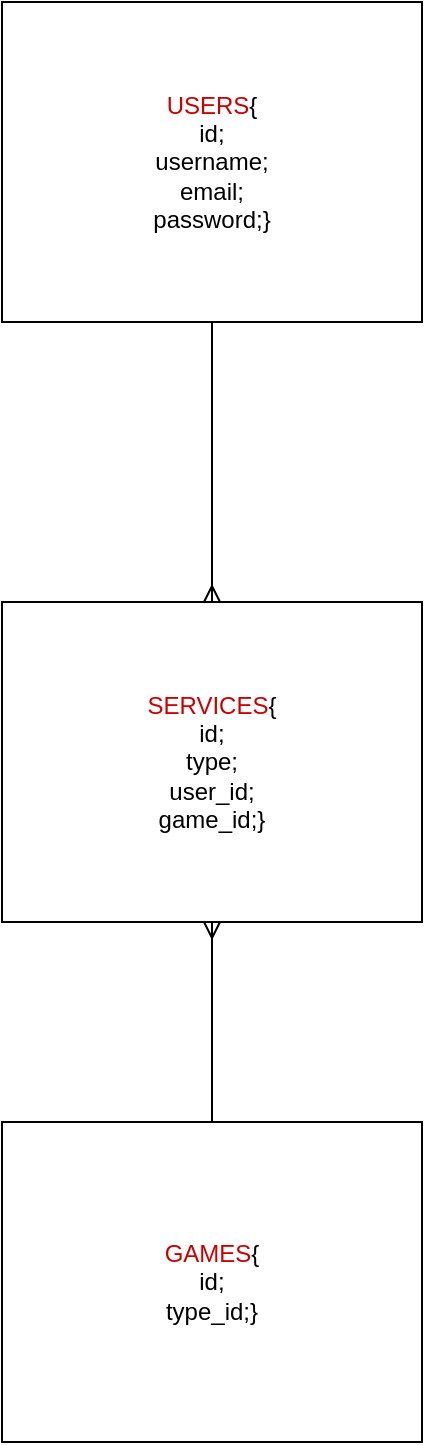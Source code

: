 <mxfile>
    <diagram id="C-CDYiopamX6YyhbsEWv" name="Page-1">
        <mxGraphModel dx="1074" dy="616" grid="1" gridSize="10" guides="1" tooltips="1" connect="1" arrows="1" fold="1" page="1" pageScale="1" pageWidth="850" pageHeight="1100" math="0" shadow="0">
            <root>
                <mxCell id="0"/>
                <mxCell id="1" parent="0"/>
                <mxCell id="246" style="edgeStyle=none;html=1;exitX=0.5;exitY=1;exitDx=0;exitDy=0;entryX=0.5;entryY=0;entryDx=0;entryDy=0;fontColor=#CC0000;endArrow=ERmany;endFill=0;" parent="1" source="231" target="234" edge="1">
                    <mxGeometry relative="1" as="geometry"/>
                </mxCell>
                <mxCell id="231" value="&lt;font color=&quot;#cc0000&quot;&gt;USERS&lt;/font&gt;{&lt;br&gt;id;&lt;br&gt;username;&lt;br&gt;email;&lt;br&gt;password;}" style="whiteSpace=wrap;html=1;" parent="1" vertex="1">
                    <mxGeometry x="750" y="420" width="210" height="160" as="geometry"/>
                </mxCell>
                <mxCell id="248" style="edgeStyle=none;html=1;exitX=0.5;exitY=1;exitDx=0;exitDy=0;entryX=0.5;entryY=0;entryDx=0;entryDy=0;fontColor=#CC0000;startArrow=ERmany;startFill=0;endArrow=none;endFill=0;" parent="1" source="234" target="247" edge="1">
                    <mxGeometry relative="1" as="geometry"/>
                </mxCell>
                <mxCell id="234" value="&lt;font color=&quot;#cc0000&quot;&gt;SERVICES&lt;/font&gt;{&lt;br&gt;id;&lt;br&gt;type;&lt;br&gt;user_id;&lt;br&gt;game_id;}" style="whiteSpace=wrap;html=1;" parent="1" vertex="1">
                    <mxGeometry x="750" y="720" width="210" height="160" as="geometry"/>
                </mxCell>
                <mxCell id="247" value="&lt;font color=&quot;#cc0000&quot;&gt;GAMES&lt;/font&gt;{&lt;br&gt;id;&lt;br&gt;type_id;}" style="whiteSpace=wrap;html=1;" parent="1" vertex="1">
                    <mxGeometry x="750" y="980" width="210" height="160" as="geometry"/>
                </mxCell>
            </root>
        </mxGraphModel>
    </diagram>
</mxfile>